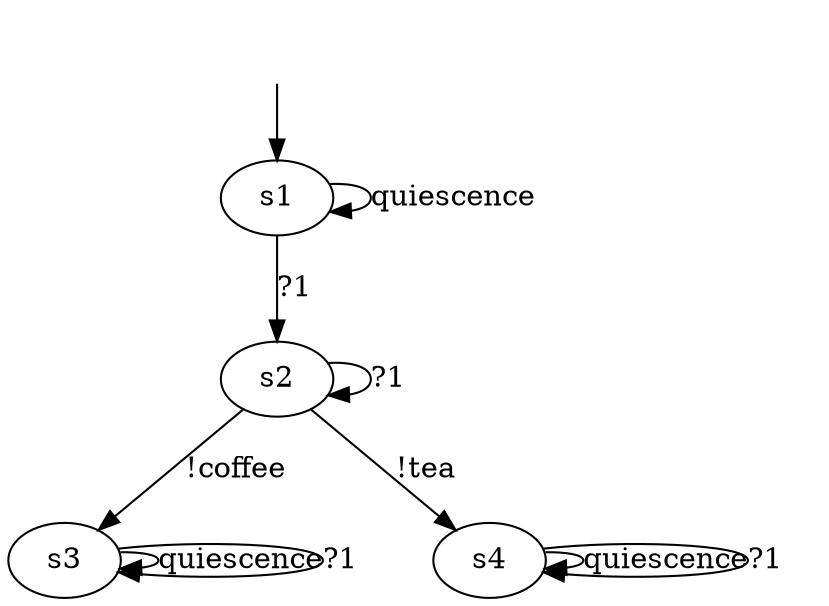 digraph "../../DotModels/Iolts/ioco/02_ioco_S" {
s1 [label=s1];
s2 [label=s2];
s3 [label=s3];
s4 [label=s4];
s1 -> s1  [label=quiescence];
s1 -> s2  [label="?1"];
s2 -> s3  [label="!coffee"];
s2 -> s4  [label="!tea"];
s2 -> s2  [label="?1"];
s3 -> s3  [label=quiescence];
s3 -> s3  [label="?1"];
s4 -> s4  [label=quiescence];
s4 -> s4  [label="?1"];
__start0 [label="", shape=none];
__start0 -> s1  [label=""];
}
